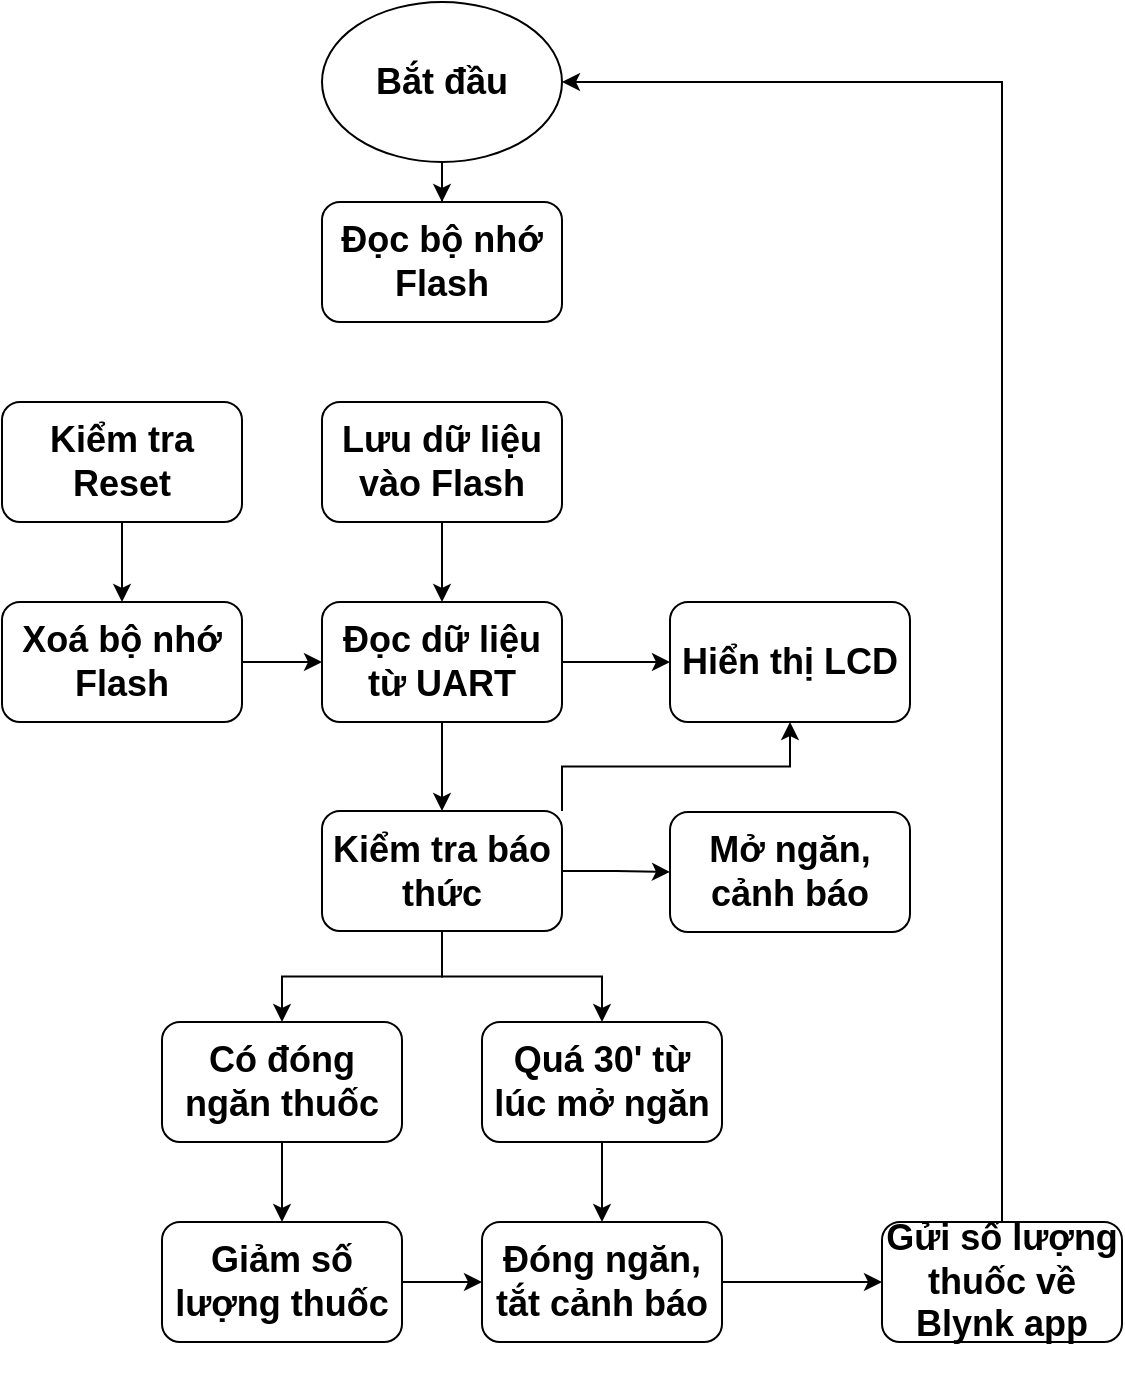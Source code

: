 <mxfile version="14.9.2" type="github">
  <diagram id="6RG4Qhy9XElY_p2nVBXd" name="Page-1">
    <mxGraphModel dx="1240" dy="691" grid="1" gridSize="10" guides="1" tooltips="1" connect="1" arrows="1" fold="1" page="1" pageScale="1" pageWidth="827" pageHeight="1169" math="0" shadow="0">
      <root>
        <mxCell id="0" />
        <mxCell id="1" parent="0" />
        <mxCell id="G7CPv5ygnLzJKhaJEwGf-15" style="edgeStyle=orthogonalEdgeStyle;rounded=0;orthogonalLoop=1;jettySize=auto;html=1;exitX=0.5;exitY=1;exitDx=0;exitDy=0;" edge="1" parent="1" source="G7CPv5ygnLzJKhaJEwGf-1" target="G7CPv5ygnLzJKhaJEwGf-2">
          <mxGeometry relative="1" as="geometry" />
        </mxCell>
        <mxCell id="G7CPv5ygnLzJKhaJEwGf-1" value="&lt;h2&gt;Bắt đầu&lt;/h2&gt;" style="ellipse;whiteSpace=wrap;html=1;" vertex="1" parent="1">
          <mxGeometry x="390" y="130" width="120" height="80" as="geometry" />
        </mxCell>
        <mxCell id="G7CPv5ygnLzJKhaJEwGf-2" value="&lt;h2&gt;Đọc bộ nhớ Flash&lt;/h2&gt;" style="rounded=1;whiteSpace=wrap;html=1;" vertex="1" parent="1">
          <mxGeometry x="390" y="230" width="120" height="60" as="geometry" />
        </mxCell>
        <mxCell id="G7CPv5ygnLzJKhaJEwGf-47" style="edgeStyle=orthogonalEdgeStyle;rounded=0;orthogonalLoop=1;jettySize=auto;html=1;exitX=1;exitY=0.5;exitDx=0;exitDy=0;entryX=0;entryY=0.5;entryDx=0;entryDy=0;" edge="1" parent="1" source="G7CPv5ygnLzJKhaJEwGf-4" target="G7CPv5ygnLzJKhaJEwGf-6">
          <mxGeometry relative="1" as="geometry" />
        </mxCell>
        <mxCell id="G7CPv5ygnLzJKhaJEwGf-4" value="&lt;h2&gt;Xoá bộ nhớ Flash&lt;/h2&gt;" style="rounded=1;whiteSpace=wrap;html=1;" vertex="1" parent="1">
          <mxGeometry x="230" y="430" width="120" height="60" as="geometry" />
        </mxCell>
        <mxCell id="G7CPv5ygnLzJKhaJEwGf-19" style="edgeStyle=orthogonalEdgeStyle;rounded=0;orthogonalLoop=1;jettySize=auto;html=1;exitX=0.5;exitY=1;exitDx=0;exitDy=0;entryX=0.5;entryY=0;entryDx=0;entryDy=0;" edge="1" parent="1" source="G7CPv5ygnLzJKhaJEwGf-5" target="G7CPv5ygnLzJKhaJEwGf-6">
          <mxGeometry relative="1" as="geometry" />
        </mxCell>
        <mxCell id="G7CPv5ygnLzJKhaJEwGf-5" value="&lt;h2&gt;Lưu dữ liệu vào Flash&lt;/h2&gt;" style="rounded=1;whiteSpace=wrap;html=1;" vertex="1" parent="1">
          <mxGeometry x="390" y="330" width="120" height="60" as="geometry" />
        </mxCell>
        <mxCell id="G7CPv5ygnLzJKhaJEwGf-16" style="edgeStyle=orthogonalEdgeStyle;rounded=0;orthogonalLoop=1;jettySize=auto;html=1;exitX=1;exitY=0.5;exitDx=0;exitDy=0;entryX=0;entryY=0.5;entryDx=0;entryDy=0;" edge="1" parent="1" source="G7CPv5ygnLzJKhaJEwGf-6" target="G7CPv5ygnLzJKhaJEwGf-7">
          <mxGeometry relative="1" as="geometry" />
        </mxCell>
        <mxCell id="G7CPv5ygnLzJKhaJEwGf-20" style="edgeStyle=orthogonalEdgeStyle;rounded=0;orthogonalLoop=1;jettySize=auto;html=1;exitX=0.5;exitY=1;exitDx=0;exitDy=0;" edge="1" parent="1" source="G7CPv5ygnLzJKhaJEwGf-6" target="G7CPv5ygnLzJKhaJEwGf-8">
          <mxGeometry relative="1" as="geometry" />
        </mxCell>
        <mxCell id="G7CPv5ygnLzJKhaJEwGf-6" value="&lt;h2&gt;Đọc dữ liệu từ UART&lt;/h2&gt;" style="rounded=1;whiteSpace=wrap;html=1;" vertex="1" parent="1">
          <mxGeometry x="390" y="430" width="120" height="60" as="geometry" />
        </mxCell>
        <mxCell id="G7CPv5ygnLzJKhaJEwGf-7" value="&lt;h2&gt;Hiển thị LCD&lt;/h2&gt;" style="rounded=1;whiteSpace=wrap;html=1;" vertex="1" parent="1">
          <mxGeometry x="564" y="430" width="120" height="60" as="geometry" />
        </mxCell>
        <mxCell id="G7CPv5ygnLzJKhaJEwGf-26" style="edgeStyle=orthogonalEdgeStyle;rounded=0;orthogonalLoop=1;jettySize=auto;html=1;exitX=1;exitY=0.5;exitDx=0;exitDy=0;entryX=0;entryY=0.5;entryDx=0;entryDy=0;" edge="1" parent="1" source="G7CPv5ygnLzJKhaJEwGf-8" target="G7CPv5ygnLzJKhaJEwGf-9">
          <mxGeometry relative="1" as="geometry" />
        </mxCell>
        <mxCell id="G7CPv5ygnLzJKhaJEwGf-27" style="edgeStyle=orthogonalEdgeStyle;rounded=0;orthogonalLoop=1;jettySize=auto;html=1;exitX=1;exitY=0;exitDx=0;exitDy=0;entryX=0.5;entryY=1;entryDx=0;entryDy=0;" edge="1" parent="1" source="G7CPv5ygnLzJKhaJEwGf-8" target="G7CPv5ygnLzJKhaJEwGf-7">
          <mxGeometry relative="1" as="geometry" />
        </mxCell>
        <mxCell id="G7CPv5ygnLzJKhaJEwGf-39" style="edgeStyle=orthogonalEdgeStyle;rounded=0;orthogonalLoop=1;jettySize=auto;html=1;exitX=0.5;exitY=1;exitDx=0;exitDy=0;" edge="1" parent="1" source="G7CPv5ygnLzJKhaJEwGf-8" target="G7CPv5ygnLzJKhaJEwGf-10">
          <mxGeometry relative="1" as="geometry" />
        </mxCell>
        <mxCell id="G7CPv5ygnLzJKhaJEwGf-40" style="edgeStyle=orthogonalEdgeStyle;rounded=0;orthogonalLoop=1;jettySize=auto;html=1;exitX=0.5;exitY=1;exitDx=0;exitDy=0;entryX=0.5;entryY=0;entryDx=0;entryDy=0;" edge="1" parent="1" source="G7CPv5ygnLzJKhaJEwGf-8" target="G7CPv5ygnLzJKhaJEwGf-11">
          <mxGeometry relative="1" as="geometry" />
        </mxCell>
        <mxCell id="G7CPv5ygnLzJKhaJEwGf-8" value="&lt;h2&gt;Kiểm tra báo thức&lt;/h2&gt;" style="rounded=1;whiteSpace=wrap;html=1;" vertex="1" parent="1">
          <mxGeometry x="390" y="534.5" width="120" height="60" as="geometry" />
        </mxCell>
        <mxCell id="G7CPv5ygnLzJKhaJEwGf-9" value="&lt;h2&gt;Mở ngăn, cảnh báo&lt;/h2&gt;" style="rounded=1;whiteSpace=wrap;html=1;" vertex="1" parent="1">
          <mxGeometry x="564" y="535" width="120" height="60" as="geometry" />
        </mxCell>
        <mxCell id="G7CPv5ygnLzJKhaJEwGf-41" style="edgeStyle=orthogonalEdgeStyle;rounded=0;orthogonalLoop=1;jettySize=auto;html=1;exitX=0.5;exitY=1;exitDx=0;exitDy=0;entryX=0.5;entryY=0;entryDx=0;entryDy=0;" edge="1" parent="1" source="G7CPv5ygnLzJKhaJEwGf-10" target="G7CPv5ygnLzJKhaJEwGf-28">
          <mxGeometry relative="1" as="geometry" />
        </mxCell>
        <mxCell id="G7CPv5ygnLzJKhaJEwGf-10" value="&lt;h2&gt;Có đóng ngăn thuốc&lt;/h2&gt;" style="rounded=1;whiteSpace=wrap;html=1;" vertex="1" parent="1">
          <mxGeometry x="310" y="640" width="120" height="60" as="geometry" />
        </mxCell>
        <mxCell id="G7CPv5ygnLzJKhaJEwGf-43" style="edgeStyle=orthogonalEdgeStyle;rounded=0;orthogonalLoop=1;jettySize=auto;html=1;exitX=0.5;exitY=1;exitDx=0;exitDy=0;entryX=0.5;entryY=0;entryDx=0;entryDy=0;" edge="1" parent="1" source="G7CPv5ygnLzJKhaJEwGf-11" target="G7CPv5ygnLzJKhaJEwGf-12">
          <mxGeometry relative="1" as="geometry" />
        </mxCell>
        <mxCell id="G7CPv5ygnLzJKhaJEwGf-11" value="&lt;h2&gt;Quá 30&#39; từ lúc mở ngăn&lt;/h2&gt;" style="rounded=1;whiteSpace=wrap;html=1;" vertex="1" parent="1">
          <mxGeometry x="470" y="640" width="120" height="60" as="geometry" />
        </mxCell>
        <mxCell id="G7CPv5ygnLzJKhaJEwGf-44" style="edgeStyle=orthogonalEdgeStyle;rounded=0;orthogonalLoop=1;jettySize=auto;html=1;exitX=1;exitY=0.5;exitDx=0;exitDy=0;entryX=0;entryY=0.5;entryDx=0;entryDy=0;" edge="1" parent="1" source="G7CPv5ygnLzJKhaJEwGf-12" target="G7CPv5ygnLzJKhaJEwGf-14">
          <mxGeometry relative="1" as="geometry" />
        </mxCell>
        <mxCell id="G7CPv5ygnLzJKhaJEwGf-12" value="&lt;h2&gt;Đóng ngăn, tắt cảnh báo&lt;/h2&gt;" style="rounded=1;whiteSpace=wrap;html=1;" vertex="1" parent="1">
          <mxGeometry x="470" y="740" width="120" height="60" as="geometry" />
        </mxCell>
        <mxCell id="G7CPv5ygnLzJKhaJEwGf-45" style="edgeStyle=orthogonalEdgeStyle;rounded=0;orthogonalLoop=1;jettySize=auto;html=1;exitX=0.5;exitY=0;exitDx=0;exitDy=0;entryX=1;entryY=0.5;entryDx=0;entryDy=0;" edge="1" parent="1" source="G7CPv5ygnLzJKhaJEwGf-14" target="G7CPv5ygnLzJKhaJEwGf-1">
          <mxGeometry relative="1" as="geometry" />
        </mxCell>
        <mxCell id="G7CPv5ygnLzJKhaJEwGf-14" value="&lt;h2&gt;Gửi số lượng thuốc về Blynk app&lt;/h2&gt;" style="rounded=1;whiteSpace=wrap;html=1;" vertex="1" parent="1">
          <mxGeometry x="670" y="740" width="120" height="60" as="geometry" />
        </mxCell>
        <mxCell id="G7CPv5ygnLzJKhaJEwGf-42" style="edgeStyle=orthogonalEdgeStyle;rounded=0;orthogonalLoop=1;jettySize=auto;html=1;exitX=1;exitY=0.5;exitDx=0;exitDy=0;entryX=0;entryY=0.5;entryDx=0;entryDy=0;" edge="1" parent="1" source="G7CPv5ygnLzJKhaJEwGf-28" target="G7CPv5ygnLzJKhaJEwGf-12">
          <mxGeometry relative="1" as="geometry" />
        </mxCell>
        <mxCell id="G7CPv5ygnLzJKhaJEwGf-28" value="&lt;h2&gt;Giảm số lượng thuốc&lt;/h2&gt;" style="rounded=1;whiteSpace=wrap;html=1;" vertex="1" parent="1">
          <mxGeometry x="310" y="740" width="120" height="60" as="geometry" />
        </mxCell>
        <mxCell id="G7CPv5ygnLzJKhaJEwGf-49" style="edgeStyle=orthogonalEdgeStyle;rounded=0;orthogonalLoop=1;jettySize=auto;html=1;exitX=0.5;exitY=1;exitDx=0;exitDy=0;entryX=0.5;entryY=0;entryDx=0;entryDy=0;" edge="1" parent="1" source="G7CPv5ygnLzJKhaJEwGf-46" target="G7CPv5ygnLzJKhaJEwGf-4">
          <mxGeometry relative="1" as="geometry" />
        </mxCell>
        <mxCell id="G7CPv5ygnLzJKhaJEwGf-46" value="&lt;h2&gt;Kiểm tra Reset&lt;/h2&gt;" style="rounded=1;whiteSpace=wrap;html=1;" vertex="1" parent="1">
          <mxGeometry x="230" y="330" width="120" height="60" as="geometry" />
        </mxCell>
      </root>
    </mxGraphModel>
  </diagram>
</mxfile>
